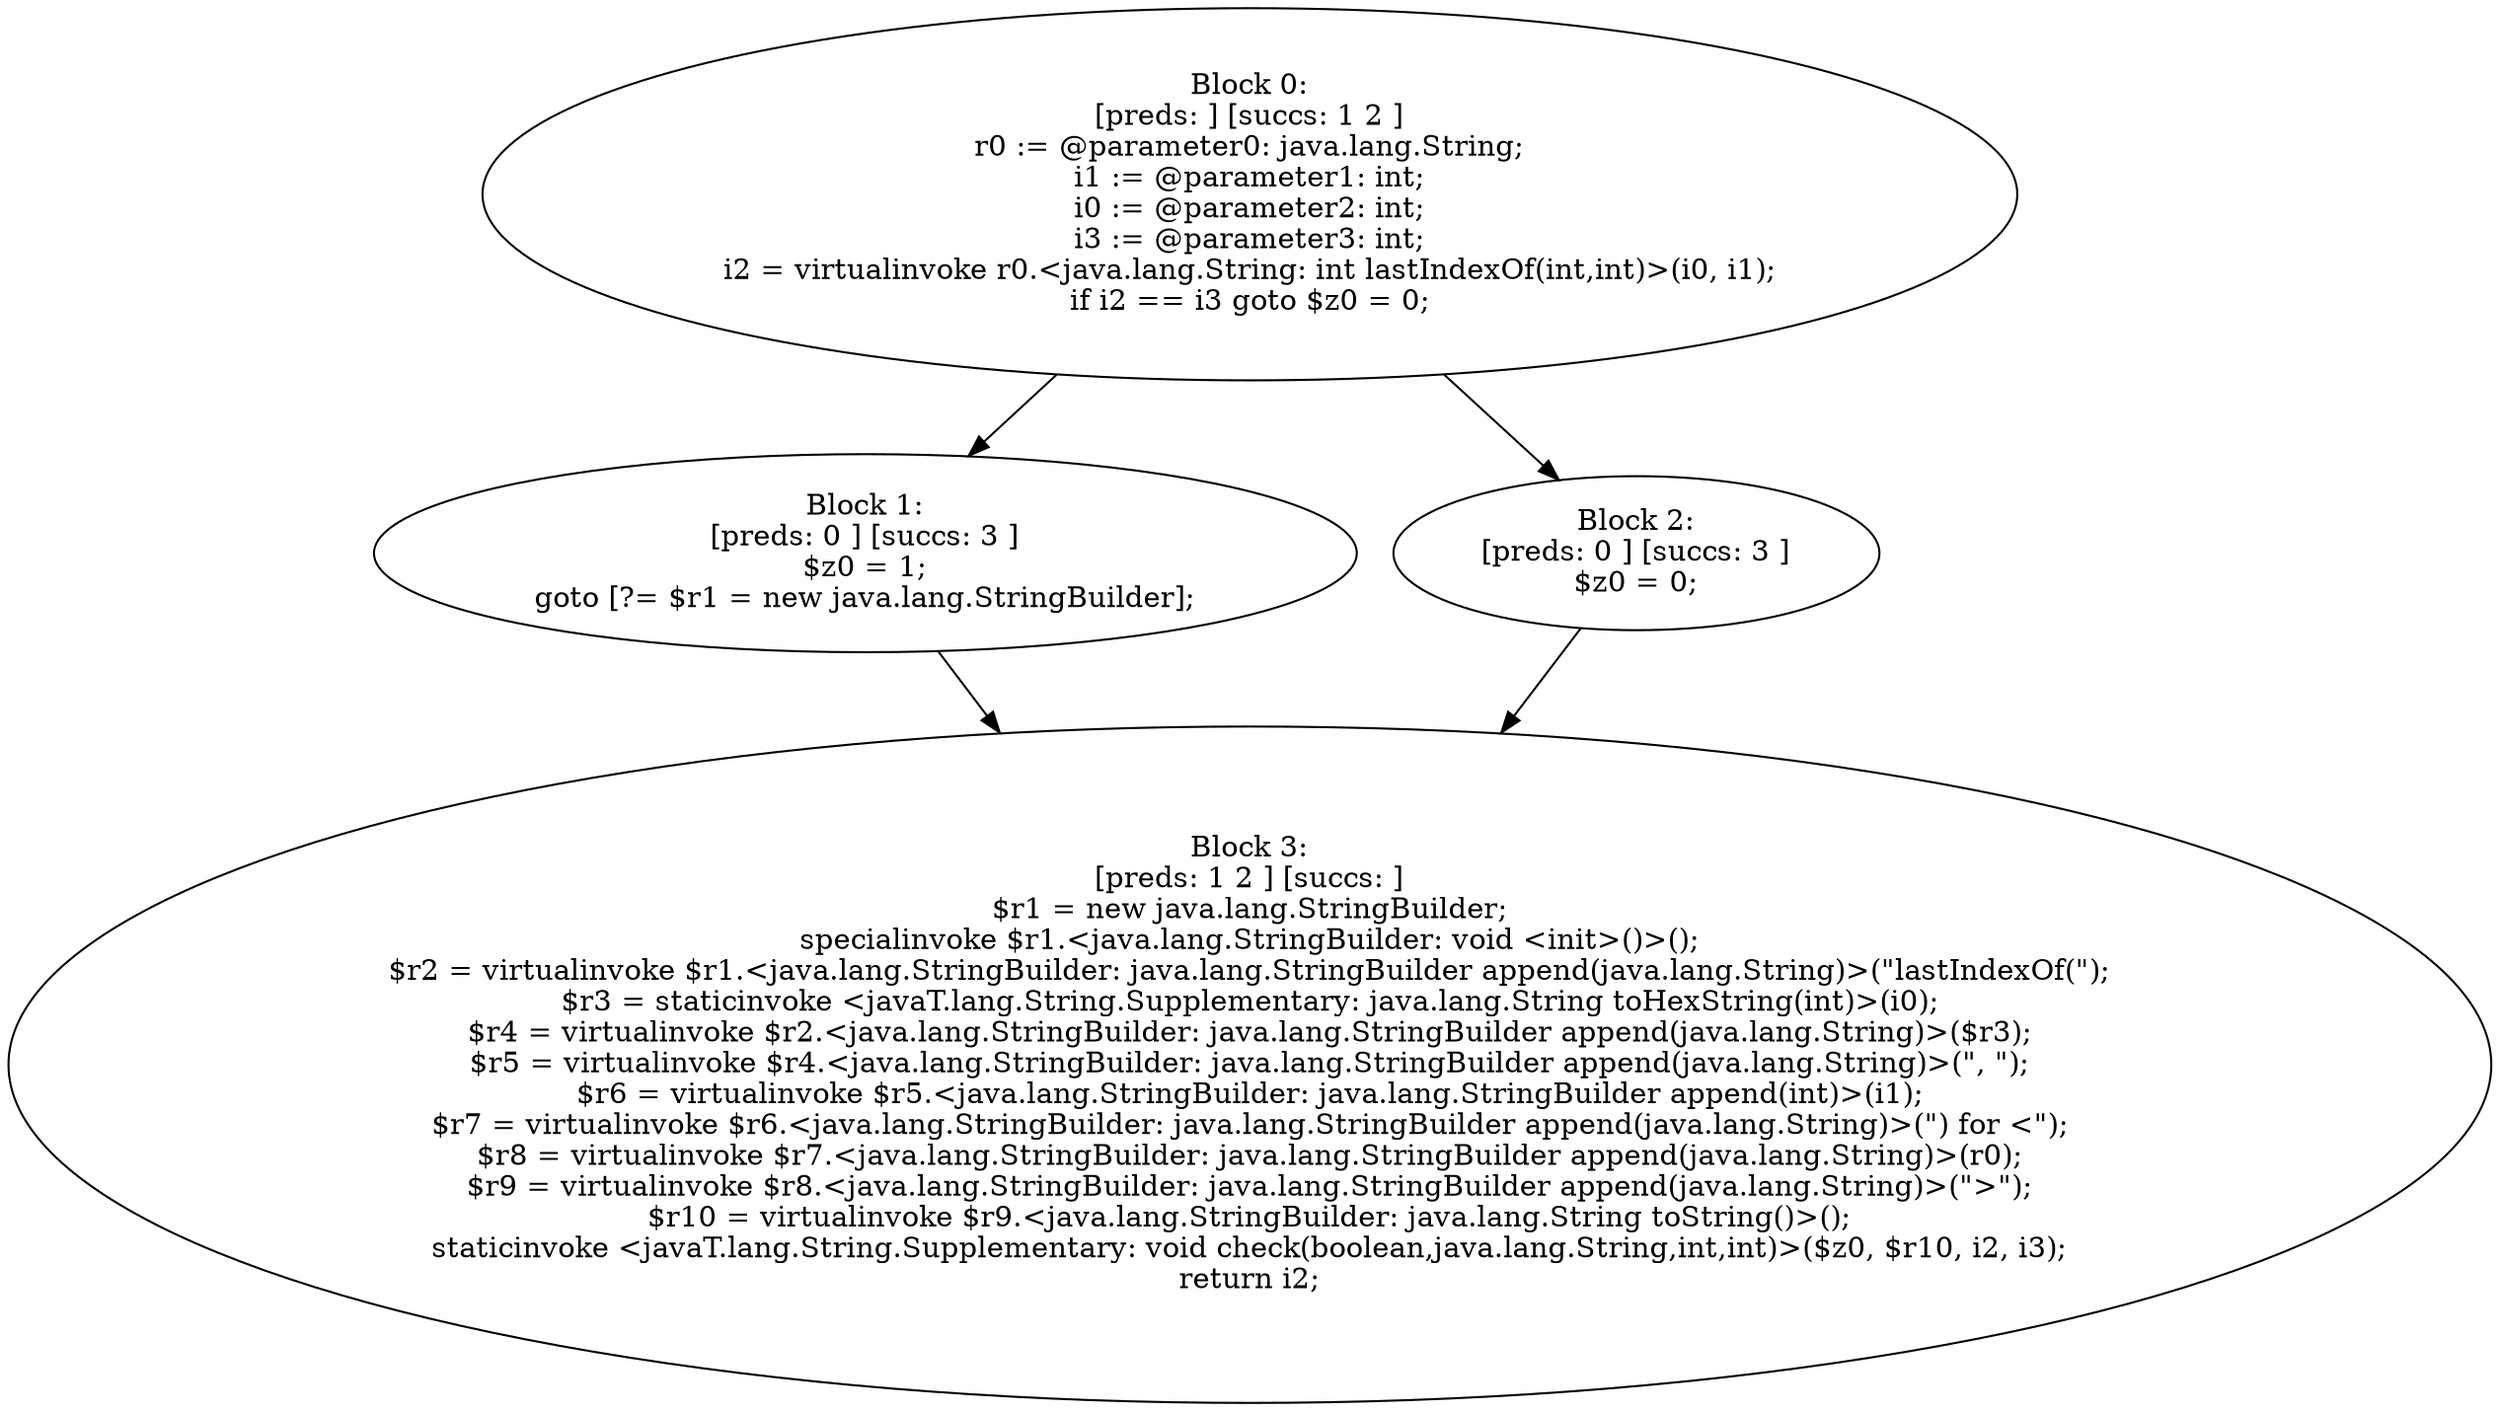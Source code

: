 digraph "unitGraph" {
    "Block 0:
[preds: ] [succs: 1 2 ]
r0 := @parameter0: java.lang.String;
i1 := @parameter1: int;
i0 := @parameter2: int;
i3 := @parameter3: int;
i2 = virtualinvoke r0.<java.lang.String: int lastIndexOf(int,int)>(i0, i1);
if i2 == i3 goto $z0 = 0;
"
    "Block 1:
[preds: 0 ] [succs: 3 ]
$z0 = 1;
goto [?= $r1 = new java.lang.StringBuilder];
"
    "Block 2:
[preds: 0 ] [succs: 3 ]
$z0 = 0;
"
    "Block 3:
[preds: 1 2 ] [succs: ]
$r1 = new java.lang.StringBuilder;
specialinvoke $r1.<java.lang.StringBuilder: void <init>()>();
$r2 = virtualinvoke $r1.<java.lang.StringBuilder: java.lang.StringBuilder append(java.lang.String)>(\"lastIndexOf(\");
$r3 = staticinvoke <javaT.lang.String.Supplementary: java.lang.String toHexString(int)>(i0);
$r4 = virtualinvoke $r2.<java.lang.StringBuilder: java.lang.StringBuilder append(java.lang.String)>($r3);
$r5 = virtualinvoke $r4.<java.lang.StringBuilder: java.lang.StringBuilder append(java.lang.String)>(\", \");
$r6 = virtualinvoke $r5.<java.lang.StringBuilder: java.lang.StringBuilder append(int)>(i1);
$r7 = virtualinvoke $r6.<java.lang.StringBuilder: java.lang.StringBuilder append(java.lang.String)>(\") for <\");
$r8 = virtualinvoke $r7.<java.lang.StringBuilder: java.lang.StringBuilder append(java.lang.String)>(r0);
$r9 = virtualinvoke $r8.<java.lang.StringBuilder: java.lang.StringBuilder append(java.lang.String)>(\">\");
$r10 = virtualinvoke $r9.<java.lang.StringBuilder: java.lang.String toString()>();
staticinvoke <javaT.lang.String.Supplementary: void check(boolean,java.lang.String,int,int)>($z0, $r10, i2, i3);
return i2;
"
    "Block 0:
[preds: ] [succs: 1 2 ]
r0 := @parameter0: java.lang.String;
i1 := @parameter1: int;
i0 := @parameter2: int;
i3 := @parameter3: int;
i2 = virtualinvoke r0.<java.lang.String: int lastIndexOf(int,int)>(i0, i1);
if i2 == i3 goto $z0 = 0;
"->"Block 1:
[preds: 0 ] [succs: 3 ]
$z0 = 1;
goto [?= $r1 = new java.lang.StringBuilder];
";
    "Block 0:
[preds: ] [succs: 1 2 ]
r0 := @parameter0: java.lang.String;
i1 := @parameter1: int;
i0 := @parameter2: int;
i3 := @parameter3: int;
i2 = virtualinvoke r0.<java.lang.String: int lastIndexOf(int,int)>(i0, i1);
if i2 == i3 goto $z0 = 0;
"->"Block 2:
[preds: 0 ] [succs: 3 ]
$z0 = 0;
";
    "Block 1:
[preds: 0 ] [succs: 3 ]
$z0 = 1;
goto [?= $r1 = new java.lang.StringBuilder];
"->"Block 3:
[preds: 1 2 ] [succs: ]
$r1 = new java.lang.StringBuilder;
specialinvoke $r1.<java.lang.StringBuilder: void <init>()>();
$r2 = virtualinvoke $r1.<java.lang.StringBuilder: java.lang.StringBuilder append(java.lang.String)>(\"lastIndexOf(\");
$r3 = staticinvoke <javaT.lang.String.Supplementary: java.lang.String toHexString(int)>(i0);
$r4 = virtualinvoke $r2.<java.lang.StringBuilder: java.lang.StringBuilder append(java.lang.String)>($r3);
$r5 = virtualinvoke $r4.<java.lang.StringBuilder: java.lang.StringBuilder append(java.lang.String)>(\", \");
$r6 = virtualinvoke $r5.<java.lang.StringBuilder: java.lang.StringBuilder append(int)>(i1);
$r7 = virtualinvoke $r6.<java.lang.StringBuilder: java.lang.StringBuilder append(java.lang.String)>(\") for <\");
$r8 = virtualinvoke $r7.<java.lang.StringBuilder: java.lang.StringBuilder append(java.lang.String)>(r0);
$r9 = virtualinvoke $r8.<java.lang.StringBuilder: java.lang.StringBuilder append(java.lang.String)>(\">\");
$r10 = virtualinvoke $r9.<java.lang.StringBuilder: java.lang.String toString()>();
staticinvoke <javaT.lang.String.Supplementary: void check(boolean,java.lang.String,int,int)>($z0, $r10, i2, i3);
return i2;
";
    "Block 2:
[preds: 0 ] [succs: 3 ]
$z0 = 0;
"->"Block 3:
[preds: 1 2 ] [succs: ]
$r1 = new java.lang.StringBuilder;
specialinvoke $r1.<java.lang.StringBuilder: void <init>()>();
$r2 = virtualinvoke $r1.<java.lang.StringBuilder: java.lang.StringBuilder append(java.lang.String)>(\"lastIndexOf(\");
$r3 = staticinvoke <javaT.lang.String.Supplementary: java.lang.String toHexString(int)>(i0);
$r4 = virtualinvoke $r2.<java.lang.StringBuilder: java.lang.StringBuilder append(java.lang.String)>($r3);
$r5 = virtualinvoke $r4.<java.lang.StringBuilder: java.lang.StringBuilder append(java.lang.String)>(\", \");
$r6 = virtualinvoke $r5.<java.lang.StringBuilder: java.lang.StringBuilder append(int)>(i1);
$r7 = virtualinvoke $r6.<java.lang.StringBuilder: java.lang.StringBuilder append(java.lang.String)>(\") for <\");
$r8 = virtualinvoke $r7.<java.lang.StringBuilder: java.lang.StringBuilder append(java.lang.String)>(r0);
$r9 = virtualinvoke $r8.<java.lang.StringBuilder: java.lang.StringBuilder append(java.lang.String)>(\">\");
$r10 = virtualinvoke $r9.<java.lang.StringBuilder: java.lang.String toString()>();
staticinvoke <javaT.lang.String.Supplementary: void check(boolean,java.lang.String,int,int)>($z0, $r10, i2, i3);
return i2;
";
}
